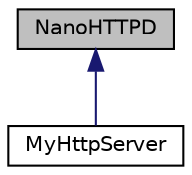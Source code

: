 digraph G
{
  edge [fontname="Helvetica",fontsize="10",labelfontname="Helvetica",labelfontsize="10"];
  node [fontname="Helvetica",fontsize="10",shape=record];
  Node1 [label="NanoHTTPD",height=0.2,width=0.4,color="black", fillcolor="grey75", style="filled" fontcolor="black"];
  Node1 -> Node2 [dir="back",color="midnightblue",fontsize="10",style="solid",fontname="Helvetica"];
  Node2 [label="MyHttpServer",height=0.2,width=0.4,color="black", fillcolor="white", style="filled",URL="$classcom_1_1axcoto_1_1shinjuku_1_1maki_1_1_my_http_server.html"];
}
